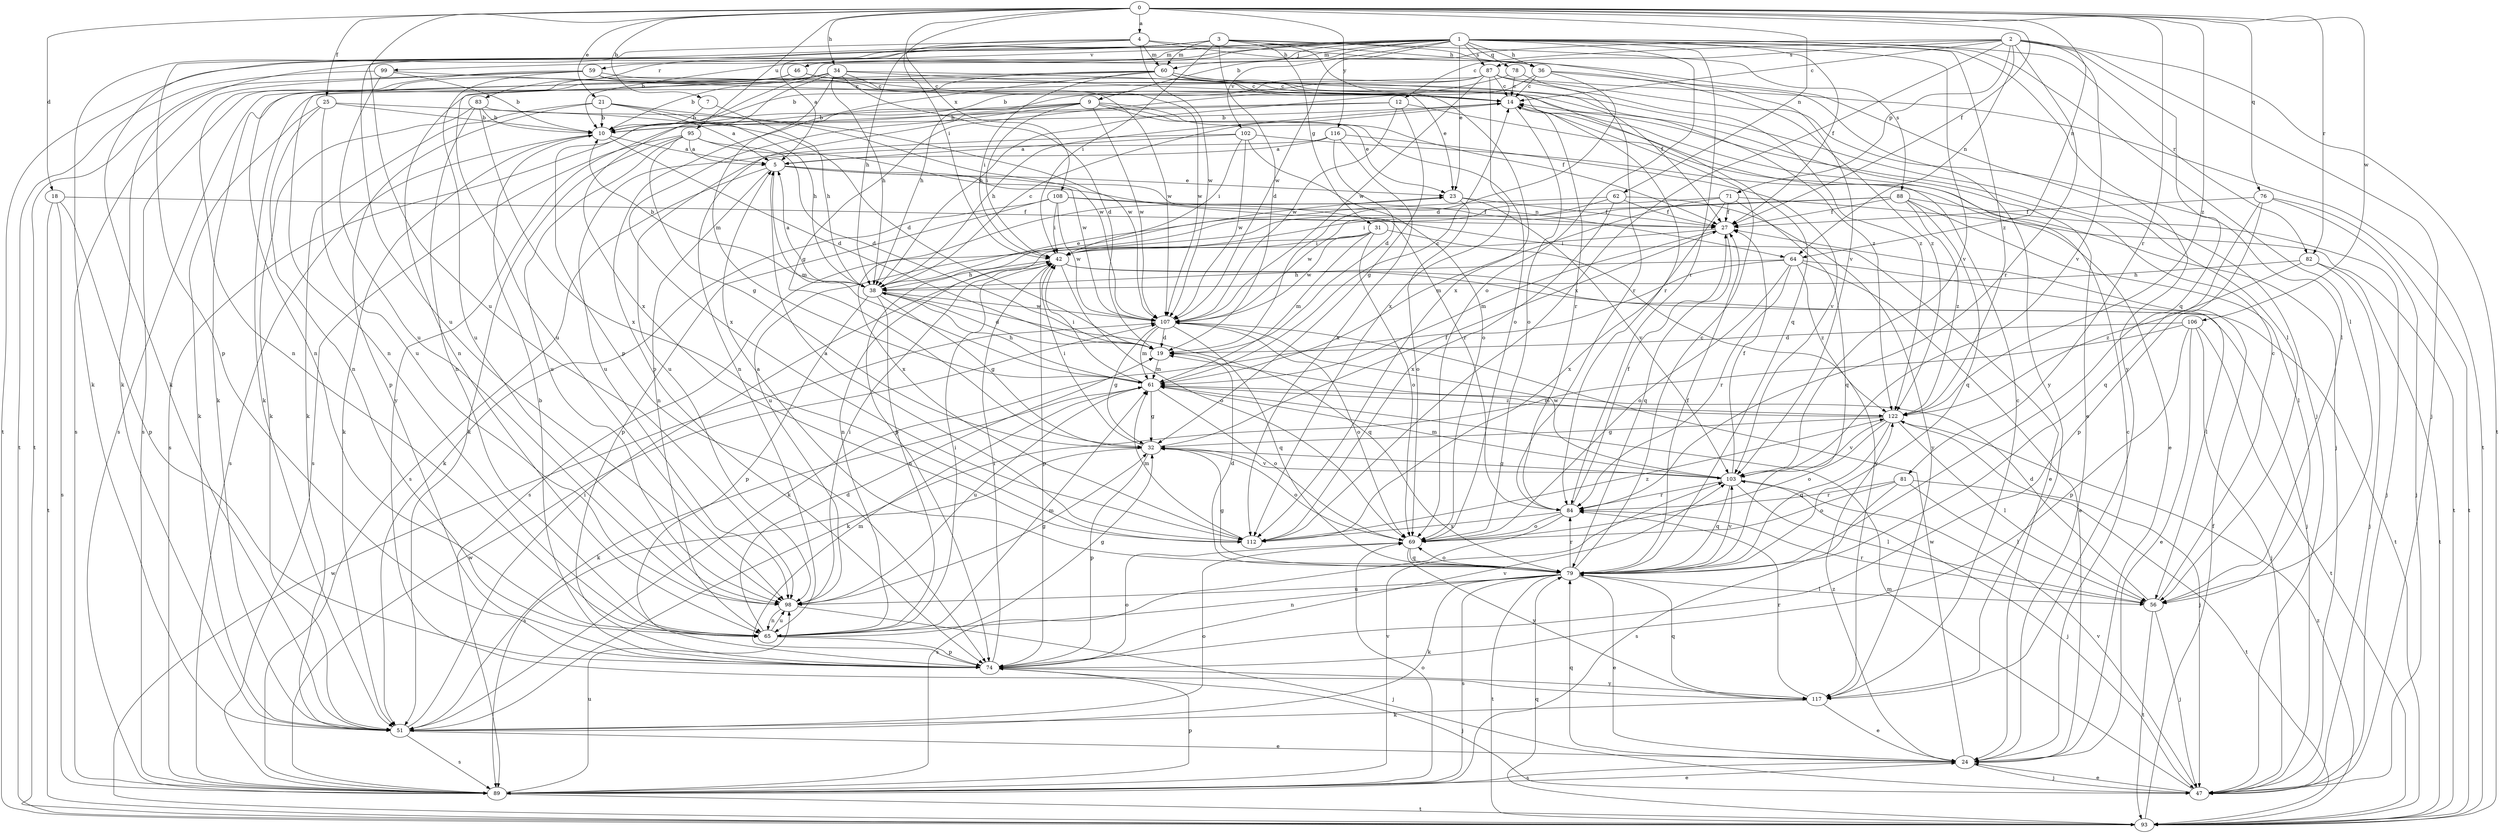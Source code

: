 strict digraph  {
0;
1;
2;
3;
4;
5;
7;
9;
10;
12;
14;
18;
19;
21;
23;
24;
25;
27;
31;
32;
34;
36;
38;
42;
46;
47;
51;
56;
59;
60;
61;
62;
64;
65;
69;
71;
74;
76;
78;
79;
81;
82;
83;
84;
87;
88;
89;
93;
95;
98;
99;
102;
103;
106;
107;
108;
112;
116;
117;
122;
0 -> 4  [label=a];
0 -> 7  [label=b];
0 -> 18  [label=d];
0 -> 21  [label=e];
0 -> 25  [label=f];
0 -> 27  [label=f];
0 -> 34  [label=h];
0 -> 42  [label=i];
0 -> 62  [label=n];
0 -> 64  [label=n];
0 -> 76  [label=q];
0 -> 81  [label=r];
0 -> 82  [label=r];
0 -> 95  [label=u];
0 -> 98  [label=u];
0 -> 106  [label=w];
0 -> 108  [label=x];
0 -> 116  [label=y];
0 -> 122  [label=z];
1 -> 9  [label=b];
1 -> 10  [label=b];
1 -> 23  [label=e];
1 -> 27  [label=f];
1 -> 36  [label=h];
1 -> 46  [label=j];
1 -> 51  [label=k];
1 -> 56  [label=l];
1 -> 59  [label=m];
1 -> 60  [label=m];
1 -> 69  [label=o];
1 -> 78  [label=q];
1 -> 82  [label=r];
1 -> 83  [label=r];
1 -> 84  [label=r];
1 -> 87  [label=s];
1 -> 93  [label=t];
1 -> 99  [label=v];
1 -> 102  [label=v];
1 -> 103  [label=v];
1 -> 107  [label=w];
1 -> 117  [label=y];
1 -> 122  [label=z];
2 -> 12  [label=c];
2 -> 14  [label=c];
2 -> 47  [label=j];
2 -> 64  [label=n];
2 -> 71  [label=p];
2 -> 74  [label=p];
2 -> 79  [label=q];
2 -> 84  [label=r];
2 -> 87  [label=s];
2 -> 93  [label=t];
2 -> 103  [label=v];
2 -> 112  [label=x];
3 -> 5  [label=a];
3 -> 19  [label=d];
3 -> 31  [label=g];
3 -> 36  [label=h];
3 -> 42  [label=i];
3 -> 51  [label=k];
3 -> 60  [label=m];
3 -> 88  [label=s];
3 -> 98  [label=u];
3 -> 103  [label=v];
3 -> 112  [label=x];
4 -> 36  [label=h];
4 -> 38  [label=h];
4 -> 47  [label=j];
4 -> 51  [label=k];
4 -> 60  [label=m];
4 -> 74  [label=p];
4 -> 107  [label=w];
5 -> 23  [label=e];
5 -> 61  [label=m];
5 -> 64  [label=n];
5 -> 65  [label=n];
5 -> 84  [label=r];
5 -> 89  [label=s];
7 -> 10  [label=b];
7 -> 38  [label=h];
9 -> 10  [label=b];
9 -> 23  [label=e];
9 -> 27  [label=f];
9 -> 42  [label=i];
9 -> 69  [label=o];
9 -> 89  [label=s];
9 -> 107  [label=w];
9 -> 112  [label=x];
9 -> 117  [label=y];
10 -> 5  [label=a];
10 -> 19  [label=d];
10 -> 51  [label=k];
10 -> 89  [label=s];
12 -> 10  [label=b];
12 -> 32  [label=g];
12 -> 47  [label=j];
12 -> 65  [label=n];
12 -> 107  [label=w];
14 -> 10  [label=b];
14 -> 38  [label=h];
14 -> 69  [label=o];
14 -> 84  [label=r];
18 -> 27  [label=f];
18 -> 74  [label=p];
18 -> 89  [label=s];
18 -> 93  [label=t];
19 -> 61  [label=m];
21 -> 5  [label=a];
21 -> 10  [label=b];
21 -> 38  [label=h];
21 -> 51  [label=k];
21 -> 74  [label=p];
21 -> 107  [label=w];
23 -> 27  [label=f];
23 -> 69  [label=o];
23 -> 103  [label=v];
23 -> 112  [label=x];
24 -> 14  [label=c];
24 -> 47  [label=j];
24 -> 79  [label=q];
24 -> 89  [label=s];
24 -> 107  [label=w];
24 -> 122  [label=z];
25 -> 10  [label=b];
25 -> 19  [label=d];
25 -> 51  [label=k];
25 -> 65  [label=n];
25 -> 98  [label=u];
27 -> 42  [label=i];
27 -> 61  [label=m];
27 -> 79  [label=q];
31 -> 42  [label=i];
31 -> 61  [label=m];
31 -> 65  [label=n];
31 -> 69  [label=o];
31 -> 107  [label=w];
31 -> 117  [label=y];
32 -> 27  [label=f];
32 -> 42  [label=i];
32 -> 69  [label=o];
32 -> 74  [label=p];
32 -> 89  [label=s];
32 -> 103  [label=v];
34 -> 10  [label=b];
34 -> 14  [label=c];
34 -> 19  [label=d];
34 -> 23  [label=e];
34 -> 38  [label=h];
34 -> 61  [label=m];
34 -> 65  [label=n];
34 -> 89  [label=s];
34 -> 107  [label=w];
34 -> 112  [label=x];
36 -> 14  [label=c];
36 -> 19  [label=d];
36 -> 38  [label=h];
36 -> 117  [label=y];
36 -> 122  [label=z];
38 -> 5  [label=a];
38 -> 10  [label=b];
38 -> 14  [label=c];
38 -> 19  [label=d];
38 -> 23  [label=e];
38 -> 32  [label=g];
38 -> 65  [label=n];
38 -> 74  [label=p];
38 -> 79  [label=q];
38 -> 107  [label=w];
42 -> 38  [label=h];
42 -> 47  [label=j];
42 -> 69  [label=o];
42 -> 74  [label=p];
42 -> 93  [label=t];
46 -> 14  [label=c];
46 -> 56  [label=l];
46 -> 65  [label=n];
46 -> 79  [label=q];
46 -> 89  [label=s];
46 -> 98  [label=u];
47 -> 24  [label=e];
47 -> 61  [label=m];
47 -> 103  [label=v];
51 -> 24  [label=e];
51 -> 42  [label=i];
51 -> 69  [label=o];
51 -> 89  [label=s];
56 -> 14  [label=c];
56 -> 19  [label=d];
56 -> 47  [label=j];
56 -> 84  [label=r];
56 -> 93  [label=t];
59 -> 14  [label=c];
59 -> 24  [label=e];
59 -> 65  [label=n];
59 -> 89  [label=s];
59 -> 93  [label=t];
59 -> 98  [label=u];
59 -> 107  [label=w];
60 -> 10  [label=b];
60 -> 14  [label=c];
60 -> 27  [label=f];
60 -> 42  [label=i];
60 -> 51  [label=k];
60 -> 65  [label=n];
60 -> 74  [label=p];
60 -> 84  [label=r];
60 -> 122  [label=z];
61 -> 14  [label=c];
61 -> 32  [label=g];
61 -> 38  [label=h];
61 -> 42  [label=i];
61 -> 51  [label=k];
61 -> 69  [label=o];
61 -> 98  [label=u];
61 -> 122  [label=z];
62 -> 27  [label=f];
62 -> 98  [label=u];
62 -> 107  [label=w];
62 -> 112  [label=x];
62 -> 117  [label=y];
64 -> 24  [label=e];
64 -> 38  [label=h];
64 -> 51  [label=k];
64 -> 56  [label=l];
64 -> 69  [label=o];
64 -> 84  [label=r];
64 -> 122  [label=z];
65 -> 19  [label=d];
65 -> 32  [label=g];
65 -> 42  [label=i];
65 -> 61  [label=m];
65 -> 74  [label=p];
65 -> 98  [label=u];
69 -> 79  [label=q];
69 -> 117  [label=y];
71 -> 27  [label=f];
71 -> 61  [label=m];
71 -> 74  [label=p];
71 -> 79  [label=q];
71 -> 93  [label=t];
71 -> 112  [label=x];
74 -> 10  [label=b];
74 -> 42  [label=i];
74 -> 47  [label=j];
74 -> 61  [label=m];
74 -> 69  [label=o];
74 -> 103  [label=v];
74 -> 117  [label=y];
76 -> 27  [label=f];
76 -> 47  [label=j];
76 -> 74  [label=p];
76 -> 79  [label=q];
76 -> 93  [label=t];
78 -> 14  [label=c];
78 -> 32  [label=g];
78 -> 84  [label=r];
79 -> 5  [label=a];
79 -> 14  [label=c];
79 -> 19  [label=d];
79 -> 24  [label=e];
79 -> 27  [label=f];
79 -> 32  [label=g];
79 -> 51  [label=k];
79 -> 56  [label=l];
79 -> 65  [label=n];
79 -> 69  [label=o];
79 -> 84  [label=r];
79 -> 89  [label=s];
79 -> 93  [label=t];
79 -> 98  [label=u];
79 -> 103  [label=v];
81 -> 56  [label=l];
81 -> 69  [label=o];
81 -> 84  [label=r];
81 -> 89  [label=s];
81 -> 93  [label=t];
82 -> 38  [label=h];
82 -> 47  [label=j];
82 -> 93  [label=t];
82 -> 122  [label=z];
83 -> 10  [label=b];
83 -> 51  [label=k];
83 -> 65  [label=n];
83 -> 107  [label=w];
83 -> 112  [label=x];
84 -> 27  [label=f];
84 -> 69  [label=o];
84 -> 89  [label=s];
84 -> 112  [label=x];
87 -> 10  [label=b];
87 -> 14  [label=c];
87 -> 38  [label=h];
87 -> 51  [label=k];
87 -> 56  [label=l];
87 -> 93  [label=t];
87 -> 107  [label=w];
87 -> 112  [label=x];
87 -> 122  [label=z];
88 -> 27  [label=f];
88 -> 42  [label=i];
88 -> 47  [label=j];
88 -> 56  [label=l];
88 -> 79  [label=q];
88 -> 89  [label=s];
88 -> 122  [label=z];
89 -> 24  [label=e];
89 -> 69  [label=o];
89 -> 74  [label=p];
89 -> 93  [label=t];
89 -> 98  [label=u];
89 -> 103  [label=v];
89 -> 107  [label=w];
93 -> 27  [label=f];
93 -> 79  [label=q];
93 -> 107  [label=w];
93 -> 122  [label=z];
95 -> 5  [label=a];
95 -> 19  [label=d];
95 -> 32  [label=g];
95 -> 51  [label=k];
95 -> 89  [label=s];
95 -> 98  [label=u];
95 -> 107  [label=w];
98 -> 32  [label=g];
98 -> 42  [label=i];
98 -> 47  [label=j];
98 -> 65  [label=n];
99 -> 10  [label=b];
99 -> 14  [label=c];
99 -> 93  [label=t];
99 -> 98  [label=u];
102 -> 5  [label=a];
102 -> 24  [label=e];
102 -> 42  [label=i];
102 -> 69  [label=o];
102 -> 98  [label=u];
102 -> 107  [label=w];
103 -> 27  [label=f];
103 -> 32  [label=g];
103 -> 47  [label=j];
103 -> 56  [label=l];
103 -> 61  [label=m];
103 -> 79  [label=q];
103 -> 84  [label=r];
103 -> 107  [label=w];
106 -> 19  [label=d];
106 -> 24  [label=e];
106 -> 47  [label=j];
106 -> 51  [label=k];
106 -> 74  [label=p];
106 -> 93  [label=t];
107 -> 19  [label=d];
107 -> 32  [label=g];
107 -> 61  [label=m];
107 -> 69  [label=o];
107 -> 79  [label=q];
108 -> 24  [label=e];
108 -> 27  [label=f];
108 -> 42  [label=i];
108 -> 51  [label=k];
108 -> 74  [label=p];
108 -> 107  [label=w];
112 -> 5  [label=a];
112 -> 61  [label=m];
112 -> 122  [label=z];
116 -> 5  [label=a];
116 -> 19  [label=d];
116 -> 98  [label=u];
116 -> 103  [label=v];
116 -> 112  [label=x];
117 -> 14  [label=c];
117 -> 24  [label=e];
117 -> 51  [label=k];
117 -> 79  [label=q];
117 -> 84  [label=r];
122 -> 32  [label=g];
122 -> 47  [label=j];
122 -> 56  [label=l];
122 -> 61  [label=m];
122 -> 69  [label=o];
122 -> 79  [label=q];
122 -> 103  [label=v];
}

